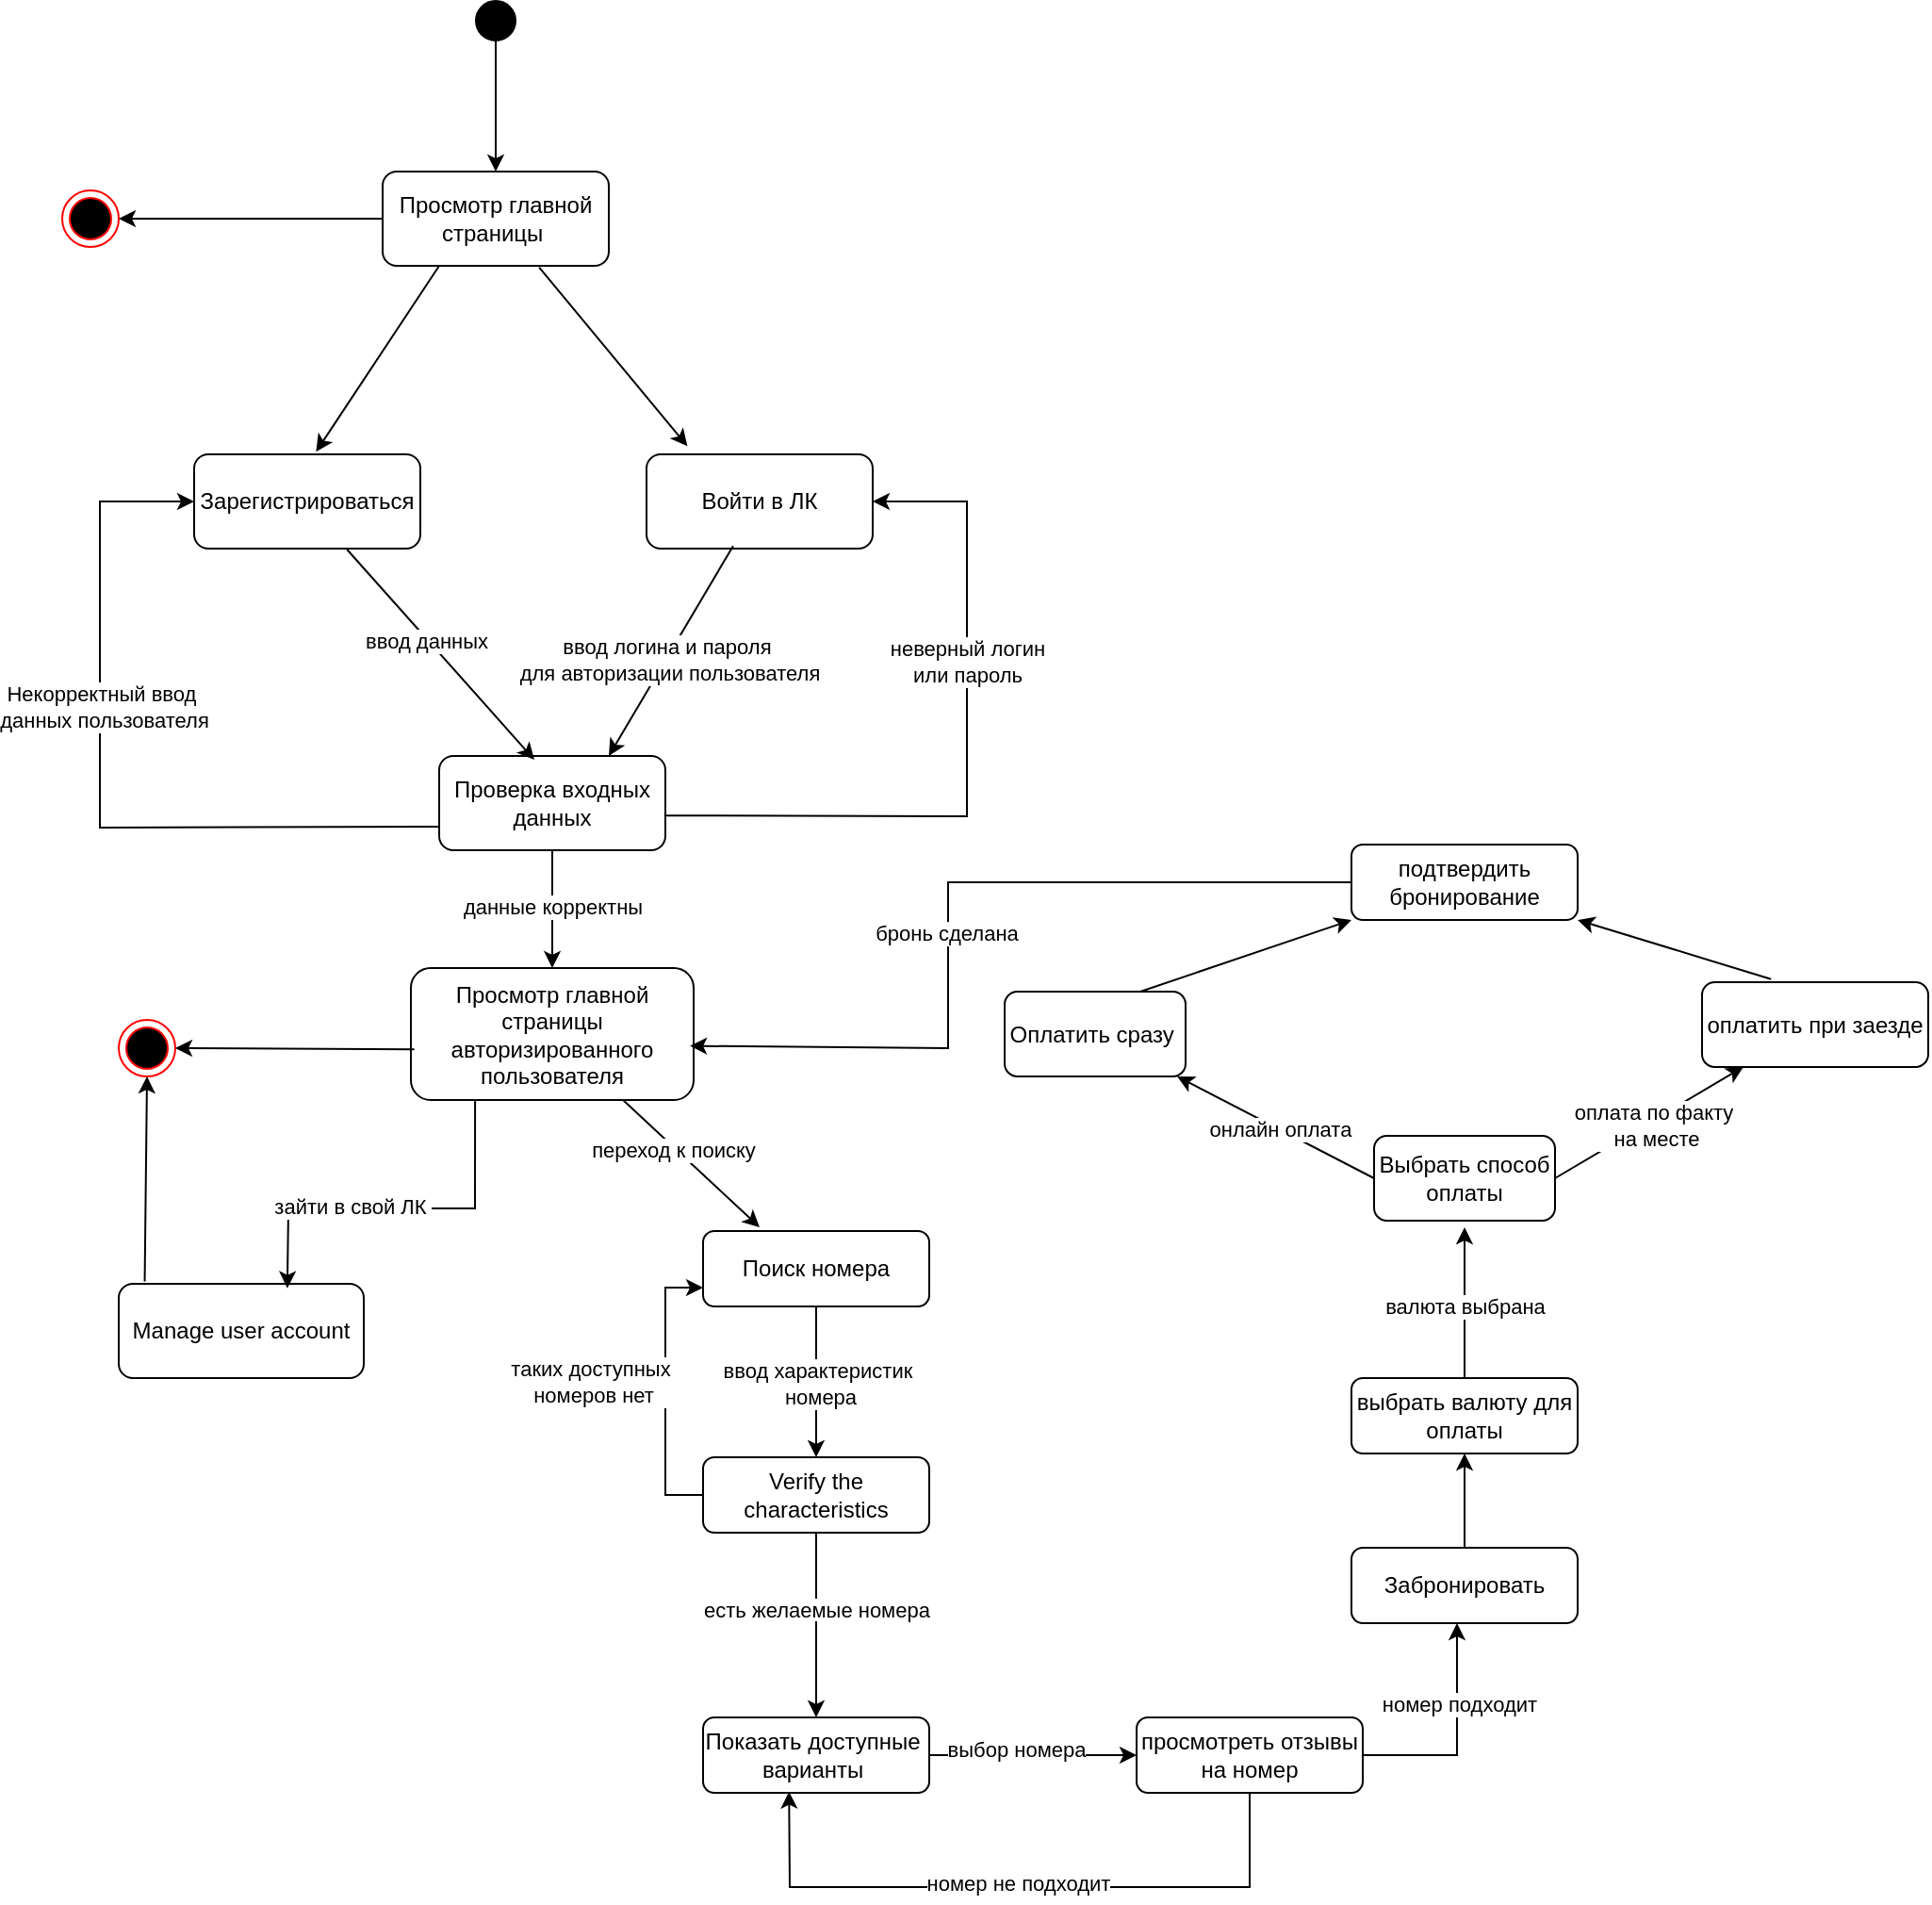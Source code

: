 <mxfile version="24.0.7" type="device">
  <diagram name="Страница — 1" id="1PxUFpt8f0wCfoiGBw6Y">
    <mxGraphModel dx="722" dy="789" grid="1" gridSize="10" guides="1" tooltips="1" connect="1" arrows="1" fold="1" page="1" pageScale="1" pageWidth="827" pageHeight="1169" math="0" shadow="0">
      <root>
        <mxCell id="0" />
        <mxCell id="1" parent="0" />
        <mxCell id="lwBPACdgoQQIhiUgGmdA-1" value="" style="strokeWidth=2;html=1;shape=mxgraph.flowchart.start_2;whiteSpace=wrap;fillColor=#000000;" vertex="1" parent="1">
          <mxGeometry x="1620" y="80" width="20" height="20" as="geometry" />
        </mxCell>
        <mxCell id="lwBPACdgoQQIhiUgGmdA-4" value="Просмотр главной страницы&amp;nbsp;" style="rounded=1;whiteSpace=wrap;html=1;" vertex="1" parent="1">
          <mxGeometry x="1570" y="170" width="120" height="50" as="geometry" />
        </mxCell>
        <mxCell id="lwBPACdgoQQIhiUgGmdA-7" value="" style="endArrow=classic;html=1;rounded=0;exitX=0.5;exitY=1;exitDx=0;exitDy=0;exitPerimeter=0;" edge="1" parent="1" source="lwBPACdgoQQIhiUgGmdA-1" target="lwBPACdgoQQIhiUgGmdA-4">
          <mxGeometry width="50" height="50" relative="1" as="geometry">
            <mxPoint x="1560" y="280" as="sourcePoint" />
            <mxPoint x="1610" y="230" as="targetPoint" />
          </mxGeometry>
        </mxCell>
        <mxCell id="lwBPACdgoQQIhiUgGmdA-8" value="" style="ellipse;html=1;shape=endState;fillColor=#000000;strokeColor=#ff0000;" vertex="1" parent="1">
          <mxGeometry x="1400" y="180" width="30" height="30" as="geometry" />
        </mxCell>
        <mxCell id="lwBPACdgoQQIhiUgGmdA-9" value="" style="endArrow=classic;html=1;rounded=0;entryX=1;entryY=0.5;entryDx=0;entryDy=0;" edge="1" parent="1" source="lwBPACdgoQQIhiUgGmdA-4" target="lwBPACdgoQQIhiUgGmdA-8">
          <mxGeometry width="50" height="50" relative="1" as="geometry">
            <mxPoint x="1350" y="280" as="sourcePoint" />
            <mxPoint x="1400" y="230" as="targetPoint" />
          </mxGeometry>
        </mxCell>
        <mxCell id="lwBPACdgoQQIhiUgGmdA-10" value="Зарегистрироваться" style="rounded=1;whiteSpace=wrap;html=1;" vertex="1" parent="1">
          <mxGeometry x="1470" y="320" width="120" height="50" as="geometry" />
        </mxCell>
        <mxCell id="lwBPACdgoQQIhiUgGmdA-11" value="Войти в ЛК" style="rounded=1;whiteSpace=wrap;html=1;" vertex="1" parent="1">
          <mxGeometry x="1710" y="320" width="120" height="50" as="geometry" />
        </mxCell>
        <mxCell id="lwBPACdgoQQIhiUgGmdA-12" value="" style="endArrow=classic;html=1;rounded=0;exitX=0.25;exitY=1;exitDx=0;exitDy=0;entryX=0.539;entryY=-0.028;entryDx=0;entryDy=0;entryPerimeter=0;" edge="1" parent="1" source="lwBPACdgoQQIhiUgGmdA-4" target="lwBPACdgoQQIhiUgGmdA-10">
          <mxGeometry width="50" height="50" relative="1" as="geometry">
            <mxPoint x="1650" y="300" as="sourcePoint" />
            <mxPoint x="1700" y="250" as="targetPoint" />
          </mxGeometry>
        </mxCell>
        <mxCell id="lwBPACdgoQQIhiUgGmdA-13" value="" style="endArrow=classic;html=1;rounded=0;exitX=0.692;exitY=1.017;exitDx=0;exitDy=0;exitPerimeter=0;entryX=0.181;entryY=-0.086;entryDx=0;entryDy=0;entryPerimeter=0;" edge="1" parent="1" source="lwBPACdgoQQIhiUgGmdA-4" target="lwBPACdgoQQIhiUgGmdA-11">
          <mxGeometry width="50" height="50" relative="1" as="geometry">
            <mxPoint x="1650" y="300" as="sourcePoint" />
            <mxPoint x="1700" y="250" as="targetPoint" />
          </mxGeometry>
        </mxCell>
        <mxCell id="lwBPACdgoQQIhiUgGmdA-14" value="Проверка входных данных" style="rounded=1;whiteSpace=wrap;html=1;" vertex="1" parent="1">
          <mxGeometry x="1600" y="480" width="120" height="50" as="geometry" />
        </mxCell>
        <mxCell id="lwBPACdgoQQIhiUgGmdA-15" value="" style="endArrow=classic;html=1;rounded=0;exitX=0.676;exitY=1.01;exitDx=0;exitDy=0;exitPerimeter=0;entryX=0.421;entryY=0.041;entryDx=0;entryDy=0;entryPerimeter=0;" edge="1" parent="1" source="lwBPACdgoQQIhiUgGmdA-10" target="lwBPACdgoQQIhiUgGmdA-14">
          <mxGeometry width="50" height="50" relative="1" as="geometry">
            <mxPoint x="1580" y="420" as="sourcePoint" />
            <mxPoint x="1630" y="370" as="targetPoint" />
          </mxGeometry>
        </mxCell>
        <mxCell id="lwBPACdgoQQIhiUgGmdA-16" value="ввод данных" style="edgeLabel;html=1;align=center;verticalAlign=middle;resizable=0;points=[];" vertex="1" connectable="0" parent="lwBPACdgoQQIhiUgGmdA-15">
          <mxGeometry x="-0.153" y="-1" relative="1" as="geometry">
            <mxPoint as="offset" />
          </mxGeometry>
        </mxCell>
        <mxCell id="lwBPACdgoQQIhiUgGmdA-17" value="" style="endArrow=classic;html=1;rounded=0;exitX=0;exitY=0.75;exitDx=0;exitDy=0;entryX=0;entryY=0.5;entryDx=0;entryDy=0;" edge="1" parent="1" source="lwBPACdgoQQIhiUgGmdA-14" target="lwBPACdgoQQIhiUgGmdA-10">
          <mxGeometry width="50" height="50" relative="1" as="geometry">
            <mxPoint x="1560" y="460" as="sourcePoint" />
            <mxPoint x="1610" y="410" as="targetPoint" />
            <Array as="points">
              <mxPoint x="1420" y="518" />
              <mxPoint x="1420" y="345" />
            </Array>
          </mxGeometry>
        </mxCell>
        <mxCell id="lwBPACdgoQQIhiUgGmdA-18" value="Некорректный ввод&amp;nbsp;&lt;div&gt;данных пользователя&lt;/div&gt;" style="edgeLabel;html=1;align=center;verticalAlign=middle;resizable=0;points=[];" vertex="1" connectable="0" parent="lwBPACdgoQQIhiUgGmdA-17">
          <mxGeometry x="0.213" y="-2" relative="1" as="geometry">
            <mxPoint as="offset" />
          </mxGeometry>
        </mxCell>
        <mxCell id="lwBPACdgoQQIhiUgGmdA-19" value="" style="endArrow=classic;html=1;rounded=0;entryX=0.75;entryY=0;entryDx=0;entryDy=0;exitX=0.383;exitY=0.972;exitDx=0;exitDy=0;exitPerimeter=0;" edge="1" parent="1" source="lwBPACdgoQQIhiUgGmdA-11" target="lwBPACdgoQQIhiUgGmdA-14">
          <mxGeometry width="50" height="50" relative="1" as="geometry">
            <mxPoint x="1660" y="490" as="sourcePoint" />
            <mxPoint x="1710" y="440" as="targetPoint" />
          </mxGeometry>
        </mxCell>
        <mxCell id="lwBPACdgoQQIhiUgGmdA-20" value="ввод логина и пароля&amp;nbsp;&lt;div&gt;для авторизации пользователя&lt;/div&gt;" style="edgeLabel;html=1;align=center;verticalAlign=middle;resizable=0;points=[];" vertex="1" connectable="0" parent="lwBPACdgoQQIhiUgGmdA-19">
          <mxGeometry x="0.068" y="1" relative="1" as="geometry">
            <mxPoint as="offset" />
          </mxGeometry>
        </mxCell>
        <mxCell id="lwBPACdgoQQIhiUgGmdA-21" value="" style="endArrow=classic;html=1;rounded=0;entryX=1;entryY=0.5;entryDx=0;entryDy=0;exitX=0.995;exitY=0.632;exitDx=0;exitDy=0;exitPerimeter=0;" edge="1" parent="1" source="lwBPACdgoQQIhiUgGmdA-14" target="lwBPACdgoQQIhiUgGmdA-11">
          <mxGeometry width="50" height="50" relative="1" as="geometry">
            <mxPoint x="1630" y="490" as="sourcePoint" />
            <mxPoint x="1680" y="440" as="targetPoint" />
            <Array as="points">
              <mxPoint x="1880" y="512" />
              <mxPoint x="1880" y="345" />
            </Array>
          </mxGeometry>
        </mxCell>
        <mxCell id="lwBPACdgoQQIhiUgGmdA-22" value="неверный логин&lt;br&gt;&lt;font&gt;или пароль&lt;/font&gt;" style="edgeLabel;html=1;align=center;verticalAlign=middle;resizable=0;points=[];" vertex="1" connectable="0" parent="lwBPACdgoQQIhiUgGmdA-21">
          <mxGeometry x="0.285" relative="1" as="geometry">
            <mxPoint as="offset" />
          </mxGeometry>
        </mxCell>
        <mxCell id="lwBPACdgoQQIhiUgGmdA-23" value="Просмотр главной страницы авторизированного пользователя" style="rounded=1;whiteSpace=wrap;html=1;" vertex="1" parent="1">
          <mxGeometry x="1585" y="592.5" width="150" height="70" as="geometry" />
        </mxCell>
        <mxCell id="lwBPACdgoQQIhiUgGmdA-24" value="" style="endArrow=classic;html=1;rounded=0;entryX=0.5;entryY=0;entryDx=0;entryDy=0;exitX=0.5;exitY=1;exitDx=0;exitDy=0;" edge="1" parent="1" source="lwBPACdgoQQIhiUgGmdA-14" target="lwBPACdgoQQIhiUgGmdA-23">
          <mxGeometry width="50" height="50" relative="1" as="geometry">
            <mxPoint x="1630" y="480" as="sourcePoint" />
            <mxPoint x="1680" y="430" as="targetPoint" />
          </mxGeometry>
        </mxCell>
        <mxCell id="lwBPACdgoQQIhiUgGmdA-75" value="данные корректны" style="edgeLabel;html=1;align=center;verticalAlign=middle;resizable=0;points=[];" vertex="1" connectable="0" parent="lwBPACdgoQQIhiUgGmdA-24">
          <mxGeometry x="-0.042" relative="1" as="geometry">
            <mxPoint as="offset" />
          </mxGeometry>
        </mxCell>
        <mxCell id="lwBPACdgoQQIhiUgGmdA-26" value="" style="ellipse;html=1;shape=endState;fillColor=#000000;strokeColor=#ff0000;" vertex="1" parent="1">
          <mxGeometry x="1430" y="620" width="30" height="30" as="geometry" />
        </mxCell>
        <mxCell id="lwBPACdgoQQIhiUgGmdA-27" value="" style="endArrow=classic;html=1;rounded=0;entryX=1;entryY=0.5;entryDx=0;entryDy=0;exitX=0.012;exitY=0.616;exitDx=0;exitDy=0;exitPerimeter=0;" edge="1" parent="1" target="lwBPACdgoQQIhiUgGmdA-26" source="lwBPACdgoQQIhiUgGmdA-23">
          <mxGeometry width="50" height="50" relative="1" as="geometry">
            <mxPoint x="1580" y="635" as="sourcePoint" />
            <mxPoint x="1430" y="670" as="targetPoint" />
          </mxGeometry>
        </mxCell>
        <mxCell id="lwBPACdgoQQIhiUgGmdA-31" value="Manage user account" style="rounded=1;whiteSpace=wrap;html=1;" vertex="1" parent="1">
          <mxGeometry x="1430" y="760" width="130" height="50" as="geometry" />
        </mxCell>
        <mxCell id="lwBPACdgoQQIhiUgGmdA-34" value="" style="endArrow=classic;html=1;rounded=0;exitX=0.227;exitY=1;exitDx=0;exitDy=0;entryX=0.688;entryY=0.047;entryDx=0;entryDy=0;entryPerimeter=0;exitPerimeter=0;" edge="1" parent="1" source="lwBPACdgoQQIhiUgGmdA-23" target="lwBPACdgoQQIhiUgGmdA-31">
          <mxGeometry width="50" height="50" relative="1" as="geometry">
            <mxPoint x="1670" y="760" as="sourcePoint" />
            <mxPoint x="1720" y="710" as="targetPoint" />
            <Array as="points">
              <mxPoint x="1619" y="720" />
              <mxPoint x="1520" y="720" />
            </Array>
          </mxGeometry>
        </mxCell>
        <mxCell id="lwBPACdgoQQIhiUgGmdA-35" value="зайти в свой ЛК&amp;nbsp;" style="edgeLabel;html=1;align=center;verticalAlign=middle;resizable=0;points=[];" vertex="1" connectable="0" parent="lwBPACdgoQQIhiUgGmdA-34">
          <mxGeometry x="0.231" y="-1" relative="1" as="geometry">
            <mxPoint as="offset" />
          </mxGeometry>
        </mxCell>
        <mxCell id="lwBPACdgoQQIhiUgGmdA-37" style="edgeStyle=orthogonalEdgeStyle;rounded=0;orthogonalLoop=1;jettySize=auto;html=1;exitX=0.5;exitY=1;exitDx=0;exitDy=0;entryX=0.5;entryY=0;entryDx=0;entryDy=0;" edge="1" parent="1" source="lwBPACdgoQQIhiUgGmdA-39" target="lwBPACdgoQQIhiUgGmdA-42">
          <mxGeometry relative="1" as="geometry" />
        </mxCell>
        <mxCell id="lwBPACdgoQQIhiUgGmdA-53" value="&lt;font&gt;ввод характеристик&amp;nbsp;&lt;/font&gt;&lt;div&gt;номера&lt;/div&gt;" style="edgeLabel;html=1;align=center;verticalAlign=middle;resizable=0;points=[];" vertex="1" connectable="0" parent="lwBPACdgoQQIhiUgGmdA-37">
          <mxGeometry x="0.022" y="2" relative="1" as="geometry">
            <mxPoint as="offset" />
          </mxGeometry>
        </mxCell>
        <mxCell id="lwBPACdgoQQIhiUgGmdA-39" value="Поиск номера" style="rounded=1;whiteSpace=wrap;html=1;" vertex="1" parent="1">
          <mxGeometry x="1740" y="732" width="120" height="40" as="geometry" />
        </mxCell>
        <mxCell id="lwBPACdgoQQIhiUgGmdA-40" style="edgeStyle=orthogonalEdgeStyle;rounded=0;orthogonalLoop=1;jettySize=auto;html=1;entryX=0.5;entryY=0;entryDx=0;entryDy=0;" edge="1" parent="1" source="lwBPACdgoQQIhiUgGmdA-42" target="lwBPACdgoQQIhiUgGmdA-46">
          <mxGeometry relative="1" as="geometry" />
        </mxCell>
        <mxCell id="lwBPACdgoQQIhiUgGmdA-42" value="Verify the characteristics" style="rounded=1;whiteSpace=wrap;html=1;" vertex="1" parent="1">
          <mxGeometry x="1740" y="852" width="120" height="40" as="geometry" />
        </mxCell>
        <mxCell id="lwBPACdgoQQIhiUgGmdA-43" style="edgeStyle=orthogonalEdgeStyle;rounded=0;orthogonalLoop=1;jettySize=auto;html=1;entryX=0;entryY=0.75;entryDx=0;entryDy=0;exitX=0;exitY=0.5;exitDx=0;exitDy=0;" edge="1" parent="1" source="lwBPACdgoQQIhiUgGmdA-42" target="lwBPACdgoQQIhiUgGmdA-39">
          <mxGeometry relative="1" as="geometry">
            <mxPoint x="1740" y="672" as="targetPoint" />
            <mxPoint x="1740" y="762" as="sourcePoint" />
            <Array as="points">
              <mxPoint x="1720" y="872" />
              <mxPoint x="1720" y="762" />
            </Array>
          </mxGeometry>
        </mxCell>
        <mxCell id="lwBPACdgoQQIhiUgGmdA-44" value="таких доступных&lt;div&gt;&amp;nbsp;номеров нет&lt;/div&gt;" style="edgeLabel;html=1;align=center;verticalAlign=middle;resizable=0;points=[];" vertex="1" connectable="0" parent="lwBPACdgoQQIhiUgGmdA-43">
          <mxGeometry relative="1" as="geometry">
            <mxPoint x="-40" y="-5" as="offset" />
          </mxGeometry>
        </mxCell>
        <mxCell id="lwBPACdgoQQIhiUgGmdA-46" value="Показать доступные&amp;nbsp; варианты&amp;nbsp;" style="rounded=1;whiteSpace=wrap;html=1;" vertex="1" parent="1">
          <mxGeometry x="1740" y="990" width="120" height="40" as="geometry" />
        </mxCell>
        <mxCell id="lwBPACdgoQQIhiUgGmdA-51" value="" style="endArrow=classic;html=1;rounded=0;" edge="1" parent="1" source="lwBPACdgoQQIhiUgGmdA-23">
          <mxGeometry width="50" height="50" relative="1" as="geometry">
            <mxPoint x="1790" y="750" as="sourcePoint" />
            <mxPoint x="1770" y="730" as="targetPoint" />
          </mxGeometry>
        </mxCell>
        <mxCell id="lwBPACdgoQQIhiUgGmdA-86" value="переход к поиску" style="edgeLabel;html=1;align=center;verticalAlign=middle;resizable=0;points=[];" vertex="1" connectable="0" parent="lwBPACdgoQQIhiUgGmdA-51">
          <mxGeometry x="-0.255" y="-1" relative="1" as="geometry">
            <mxPoint as="offset" />
          </mxGeometry>
        </mxCell>
        <mxCell id="lwBPACdgoQQIhiUgGmdA-54" value="&lt;span style=&quot;font-size: 11px; background-color: rgb(255, 255, 255);&quot;&gt;есть желаемые номера&lt;/span&gt;" style="text;html=1;align=center;verticalAlign=middle;resizable=0;points=[];autosize=1;strokeColor=none;fillColor=none;" vertex="1" parent="1">
          <mxGeometry x="1730" y="918" width="140" height="30" as="geometry" />
        </mxCell>
        <mxCell id="lwBPACdgoQQIhiUgGmdA-55" style="edgeStyle=orthogonalEdgeStyle;rounded=0;orthogonalLoop=1;jettySize=auto;html=1;entryX=0.5;entryY=1;entryDx=0;entryDy=0;" edge="1" parent="1" source="lwBPACdgoQQIhiUgGmdA-57" target="lwBPACdgoQQIhiUgGmdA-62">
          <mxGeometry relative="1" as="geometry" />
        </mxCell>
        <mxCell id="lwBPACdgoQQIhiUgGmdA-57" value="Забронировать" style="rounded=1;whiteSpace=wrap;html=1;" vertex="1" parent="1">
          <mxGeometry x="2084" y="900" width="120" height="40" as="geometry" />
        </mxCell>
        <mxCell id="lwBPACdgoQQIhiUgGmdA-60" style="edgeStyle=orthogonalEdgeStyle;rounded=0;orthogonalLoop=1;jettySize=auto;html=1;" edge="1" parent="1" source="lwBPACdgoQQIhiUgGmdA-62">
          <mxGeometry relative="1" as="geometry">
            <mxPoint x="2144" y="730" as="targetPoint" />
          </mxGeometry>
        </mxCell>
        <mxCell id="lwBPACdgoQQIhiUgGmdA-74" value="валюта выбрана" style="edgeLabel;html=1;align=center;verticalAlign=middle;resizable=0;points=[];" vertex="1" connectable="0" parent="lwBPACdgoQQIhiUgGmdA-60">
          <mxGeometry x="-0.045" relative="1" as="geometry">
            <mxPoint as="offset" />
          </mxGeometry>
        </mxCell>
        <mxCell id="lwBPACdgoQQIhiUgGmdA-62" value="выбрать валюту для оплаты" style="rounded=1;whiteSpace=wrap;html=1;" vertex="1" parent="1">
          <mxGeometry x="2084" y="810" width="120" height="40" as="geometry" />
        </mxCell>
        <mxCell id="lwBPACdgoQQIhiUgGmdA-63" value="подтвердить бронирование" style="rounded=1;whiteSpace=wrap;html=1;" vertex="1" parent="1">
          <mxGeometry x="2084" y="527" width="120" height="40" as="geometry" />
        </mxCell>
        <mxCell id="lwBPACdgoQQIhiUgGmdA-64" value="просмотреть отзывы на номер" style="rounded=1;whiteSpace=wrap;html=1;" vertex="1" parent="1">
          <mxGeometry x="1970" y="990" width="120" height="40" as="geometry" />
        </mxCell>
        <mxCell id="lwBPACdgoQQIhiUgGmdA-65" value="" style="endArrow=classic;html=1;rounded=0;exitX=1;exitY=0.5;exitDx=0;exitDy=0;" edge="1" parent="1" source="lwBPACdgoQQIhiUgGmdA-46" target="lwBPACdgoQQIhiUgGmdA-64">
          <mxGeometry width="50" height="50" relative="1" as="geometry">
            <mxPoint x="2100" y="950" as="sourcePoint" />
            <mxPoint x="2150" y="900" as="targetPoint" />
          </mxGeometry>
        </mxCell>
        <mxCell id="lwBPACdgoQQIhiUgGmdA-87" value="выбор номера" style="edgeLabel;html=1;align=center;verticalAlign=middle;resizable=0;points=[];" vertex="1" connectable="0" parent="lwBPACdgoQQIhiUgGmdA-65">
          <mxGeometry x="-0.173" y="3" relative="1" as="geometry">
            <mxPoint as="offset" />
          </mxGeometry>
        </mxCell>
        <mxCell id="lwBPACdgoQQIhiUgGmdA-66" value="" style="endArrow=classic;html=1;rounded=0;exitX=1;exitY=0.5;exitDx=0;exitDy=0;" edge="1" parent="1" source="lwBPACdgoQQIhiUgGmdA-64">
          <mxGeometry width="50" height="50" relative="1" as="geometry">
            <mxPoint x="2140" y="1010" as="sourcePoint" />
            <mxPoint x="2140" y="940" as="targetPoint" />
            <Array as="points">
              <mxPoint x="2140" y="1010" />
            </Array>
          </mxGeometry>
        </mxCell>
        <mxCell id="lwBPACdgoQQIhiUgGmdA-67" value="номер подходит" style="edgeLabel;html=1;align=center;verticalAlign=middle;resizable=0;points=[];" vertex="1" connectable="0" parent="lwBPACdgoQQIhiUgGmdA-66">
          <mxGeometry x="0.284" y="-1" relative="1" as="geometry">
            <mxPoint as="offset" />
          </mxGeometry>
        </mxCell>
        <mxCell id="lwBPACdgoQQIhiUgGmdA-68" value="" style="endArrow=classic;html=1;rounded=0;exitX=0.5;exitY=1;exitDx=0;exitDy=0;entryX=0.38;entryY=0.983;entryDx=0;entryDy=0;entryPerimeter=0;" edge="1" parent="1" source="lwBPACdgoQQIhiUgGmdA-64" target="lwBPACdgoQQIhiUgGmdA-46">
          <mxGeometry width="50" height="50" relative="1" as="geometry">
            <mxPoint x="2100" y="880" as="sourcePoint" />
            <mxPoint x="2150" y="830" as="targetPoint" />
            <Array as="points">
              <mxPoint x="2030" y="1080" />
              <mxPoint x="1786" y="1080" />
            </Array>
          </mxGeometry>
        </mxCell>
        <mxCell id="lwBPACdgoQQIhiUgGmdA-69" value="номер не подходит" style="edgeLabel;html=1;align=center;verticalAlign=middle;resizable=0;points=[];" vertex="1" connectable="0" parent="lwBPACdgoQQIhiUgGmdA-68">
          <mxGeometry x="0.007" y="-2" relative="1" as="geometry">
            <mxPoint as="offset" />
          </mxGeometry>
        </mxCell>
        <mxCell id="lwBPACdgoQQIhiUgGmdA-76" value="Оплатить сразу&amp;nbsp;" style="rounded=1;whiteSpace=wrap;html=1;" vertex="1" parent="1">
          <mxGeometry x="1900" y="605" width="96" height="45" as="geometry" />
        </mxCell>
        <mxCell id="lwBPACdgoQQIhiUgGmdA-77" value="оплатить при заезде" style="rounded=1;whiteSpace=wrap;html=1;" vertex="1" parent="1">
          <mxGeometry x="2270" y="600" width="120" height="45" as="geometry" />
        </mxCell>
        <mxCell id="lwBPACdgoQQIhiUgGmdA-78" value="Выбрать способ оплаты" style="rounded=1;whiteSpace=wrap;html=1;" vertex="1" parent="1">
          <mxGeometry x="2096" y="681.5" width="96" height="45" as="geometry" />
        </mxCell>
        <mxCell id="lwBPACdgoQQIhiUgGmdA-79" value="" style="endArrow=classic;html=1;rounded=0;exitX=0;exitY=0.5;exitDx=0;exitDy=0;" edge="1" parent="1" source="lwBPACdgoQQIhiUgGmdA-78" target="lwBPACdgoQQIhiUgGmdA-76">
          <mxGeometry width="50" height="50" relative="1" as="geometry">
            <mxPoint x="2050" y="700" as="sourcePoint" />
            <mxPoint x="2100" y="650" as="targetPoint" />
          </mxGeometry>
        </mxCell>
        <mxCell id="lwBPACdgoQQIhiUgGmdA-88" value="онлайн оплата" style="edgeLabel;html=1;align=center;verticalAlign=middle;resizable=0;points=[];" vertex="1" connectable="0" parent="lwBPACdgoQQIhiUgGmdA-79">
          <mxGeometry x="-0.038" relative="1" as="geometry">
            <mxPoint as="offset" />
          </mxGeometry>
        </mxCell>
        <mxCell id="lwBPACdgoQQIhiUgGmdA-80" value="" style="endArrow=classic;html=1;rounded=0;exitX=1;exitY=0.5;exitDx=0;exitDy=0;" edge="1" parent="1" source="lwBPACdgoQQIhiUgGmdA-78" target="lwBPACdgoQQIhiUgGmdA-77">
          <mxGeometry width="50" height="50" relative="1" as="geometry">
            <mxPoint x="2050" y="700" as="sourcePoint" />
            <mxPoint x="2100" y="650" as="targetPoint" />
          </mxGeometry>
        </mxCell>
        <mxCell id="lwBPACdgoQQIhiUgGmdA-89" value="оплата по факту&lt;div&gt;&amp;nbsp;на месте&lt;/div&gt;" style="edgeLabel;html=1;align=center;verticalAlign=middle;resizable=0;points=[];" vertex="1" connectable="0" parent="lwBPACdgoQQIhiUgGmdA-80">
          <mxGeometry x="-0.197" y="-2" relative="1" as="geometry">
            <mxPoint x="11" y="-6" as="offset" />
          </mxGeometry>
        </mxCell>
        <mxCell id="lwBPACdgoQQIhiUgGmdA-81" value="" style="endArrow=classic;html=1;rounded=0;exitX=0.75;exitY=0;exitDx=0;exitDy=0;entryX=0;entryY=1;entryDx=0;entryDy=0;" edge="1" parent="1" source="lwBPACdgoQQIhiUgGmdA-76" target="lwBPACdgoQQIhiUgGmdA-63">
          <mxGeometry width="50" height="50" relative="1" as="geometry">
            <mxPoint x="2100" y="610" as="sourcePoint" />
            <mxPoint x="2150" y="560" as="targetPoint" />
          </mxGeometry>
        </mxCell>
        <mxCell id="lwBPACdgoQQIhiUgGmdA-82" value="" style="endArrow=classic;html=1;rounded=0;exitX=0.305;exitY=-0.036;exitDx=0;exitDy=0;exitPerimeter=0;entryX=1;entryY=1;entryDx=0;entryDy=0;" edge="1" parent="1" source="lwBPACdgoQQIhiUgGmdA-77" target="lwBPACdgoQQIhiUgGmdA-63">
          <mxGeometry width="50" height="50" relative="1" as="geometry">
            <mxPoint x="2100" y="610" as="sourcePoint" />
            <mxPoint x="2150" y="560" as="targetPoint" />
          </mxGeometry>
        </mxCell>
        <mxCell id="lwBPACdgoQQIhiUgGmdA-83" value="" style="endArrow=classic;html=1;rounded=0;entryX=0.987;entryY=0.59;entryDx=0;entryDy=0;exitX=0;exitY=0.5;exitDx=0;exitDy=0;entryPerimeter=0;" edge="1" parent="1" source="lwBPACdgoQQIhiUgGmdA-63" target="lwBPACdgoQQIhiUgGmdA-23">
          <mxGeometry width="50" height="50" relative="1" as="geometry">
            <mxPoint x="1880" y="650" as="sourcePoint" />
            <mxPoint x="1930" y="600" as="targetPoint" />
            <Array as="points">
              <mxPoint x="1870" y="547" />
              <mxPoint x="1870" y="635" />
            </Array>
          </mxGeometry>
        </mxCell>
        <mxCell id="lwBPACdgoQQIhiUgGmdA-84" value="бронь сделана" style="edgeLabel;html=1;align=center;verticalAlign=middle;resizable=0;points=[];" vertex="1" connectable="0" parent="lwBPACdgoQQIhiUgGmdA-83">
          <mxGeometry x="0.098" y="-1" relative="1" as="geometry">
            <mxPoint as="offset" />
          </mxGeometry>
        </mxCell>
        <mxCell id="lwBPACdgoQQIhiUgGmdA-91" value="" style="endArrow=classic;html=1;rounded=0;exitX=0.106;exitY=-0.025;exitDx=0;exitDy=0;entryX=0.5;entryY=1;entryDx=0;entryDy=0;exitPerimeter=0;" edge="1" parent="1" source="lwBPACdgoQQIhiUgGmdA-31" target="lwBPACdgoQQIhiUgGmdA-26">
          <mxGeometry width="50" height="50" relative="1" as="geometry">
            <mxPoint x="1760" y="670" as="sourcePoint" />
            <mxPoint x="1810" y="620" as="targetPoint" />
          </mxGeometry>
        </mxCell>
      </root>
    </mxGraphModel>
  </diagram>
</mxfile>
